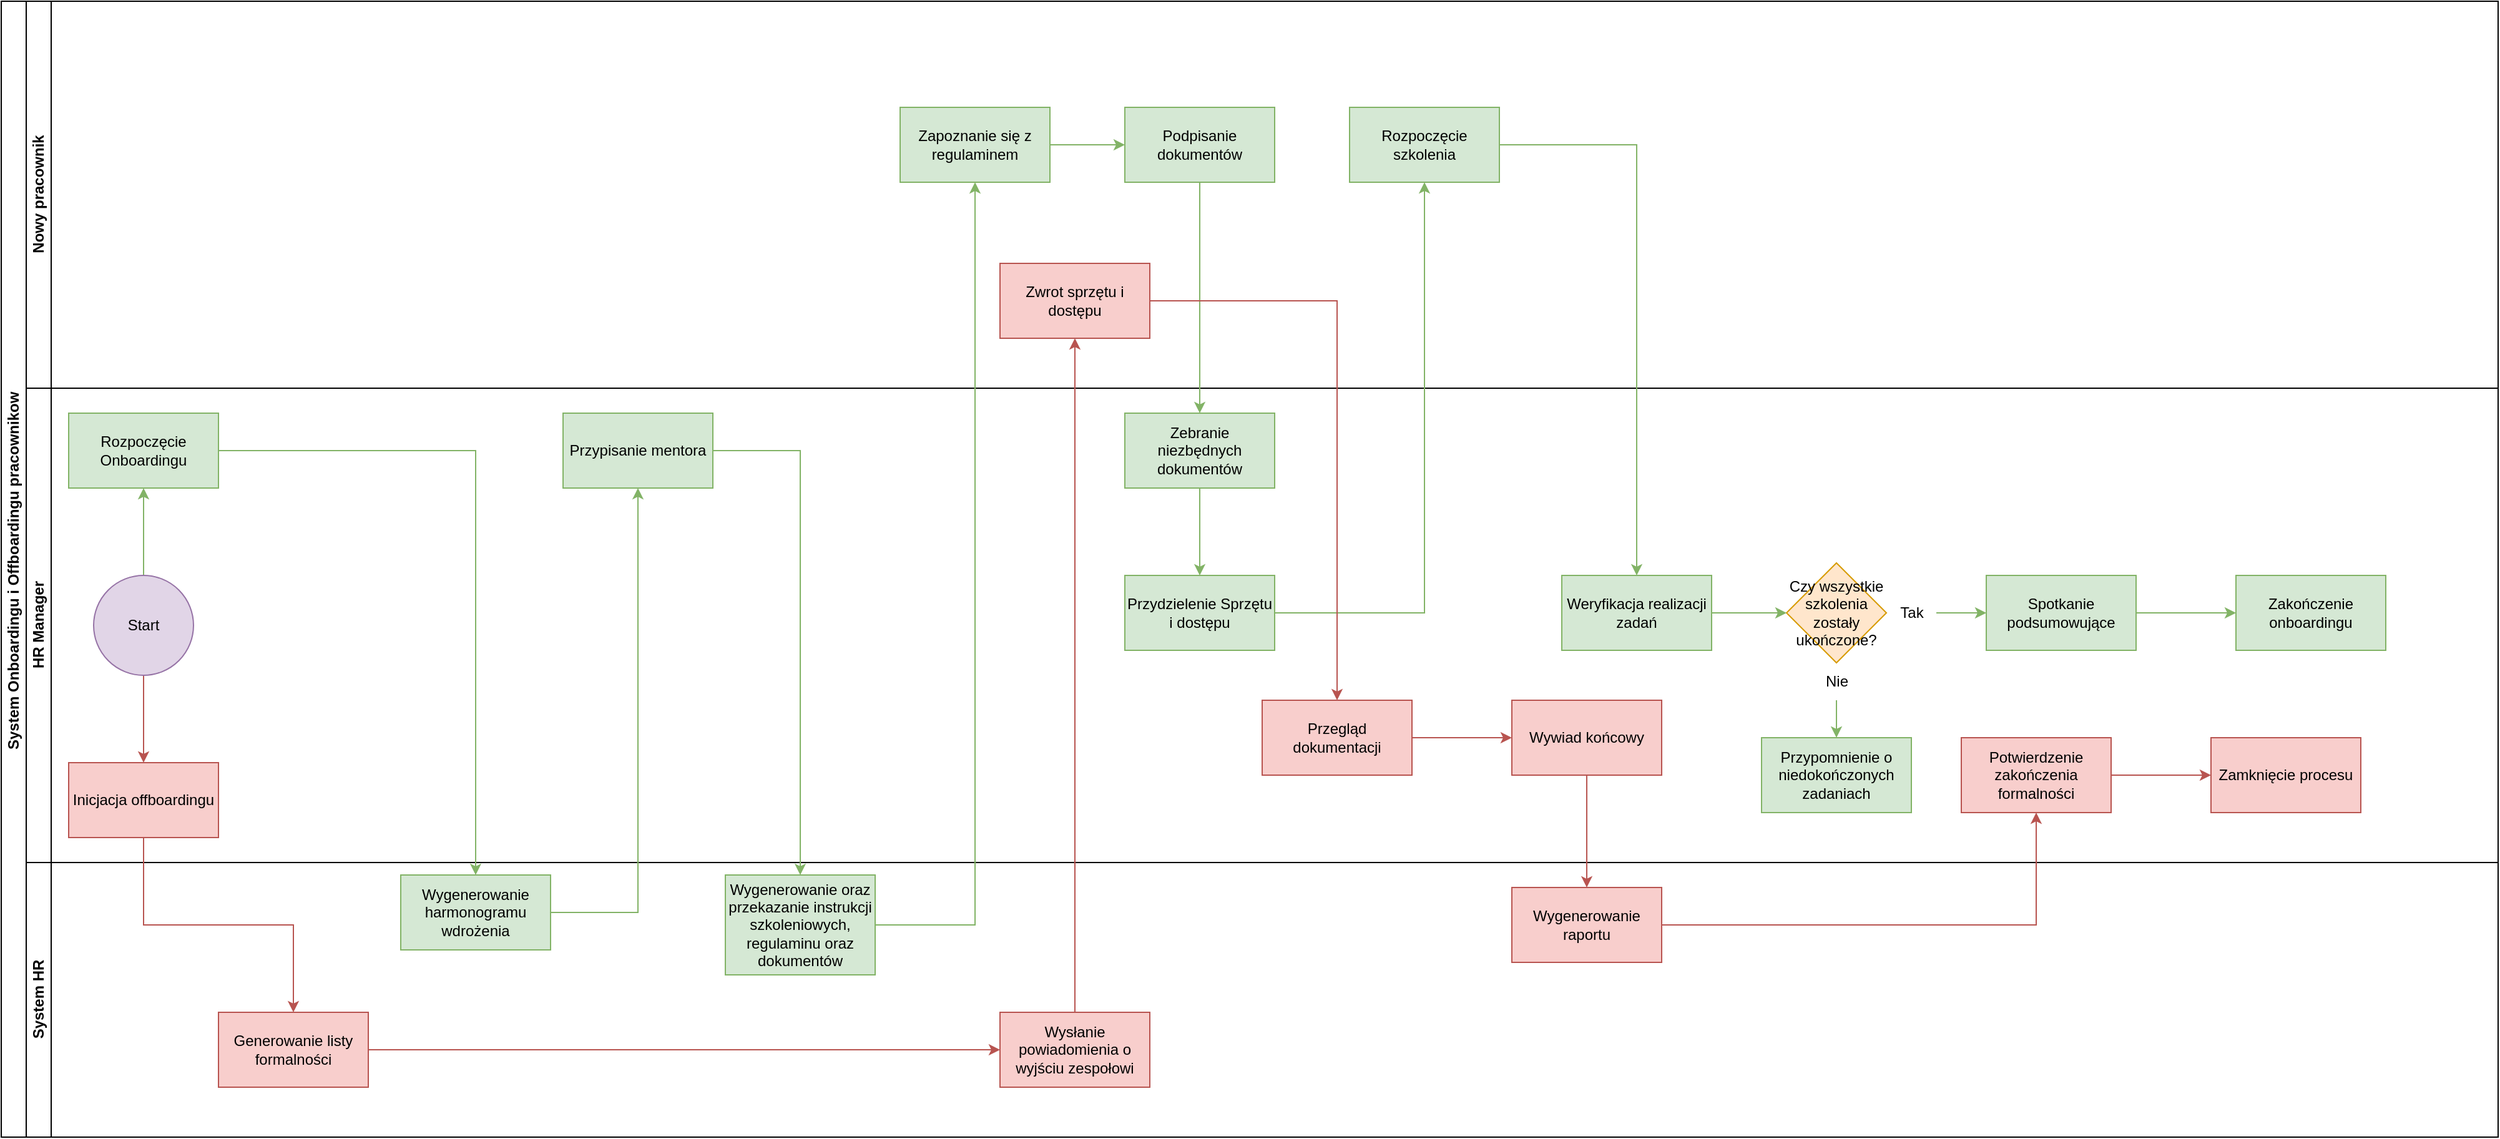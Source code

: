 <mxfile version="25.0.3">
  <diagram id="prtHgNgQTEPvFCAcTncT" name="Page-1">
    <mxGraphModel dx="1466" dy="803" grid="1" gridSize="10" guides="1" tooltips="1" connect="1" arrows="1" fold="1" page="1" pageScale="1" pageWidth="827" pageHeight="1169" math="0" shadow="0">
      <root>
        <mxCell id="0" />
        <mxCell id="1" parent="0" />
        <mxCell id="dNxyNK7c78bLwvsdeMH5-19" value="System Onboardingu i Offboardingu pracownikow&amp;nbsp;" style="swimlane;html=1;childLayout=stackLayout;resizeParent=1;resizeParentMax=0;horizontal=0;startSize=20;horizontalStack=0;" parent="1" vertex="1">
          <mxGeometry x="120" y="120" width="2000" height="910" as="geometry" />
        </mxCell>
        <mxCell id="dNxyNK7c78bLwvsdeMH5-20" value="Nowy pracownik" style="swimlane;html=1;startSize=20;horizontal=0;" parent="dNxyNK7c78bLwvsdeMH5-19" vertex="1">
          <mxGeometry x="20" width="1980" height="310" as="geometry" />
        </mxCell>
        <mxCell id="-8dVzBrvCep_-YA99INA-32" value="" style="edgeStyle=orthogonalEdgeStyle;rounded=0;orthogonalLoop=1;jettySize=auto;html=1;fillColor=#d5e8d4;strokeColor=#82b366;" edge="1" parent="dNxyNK7c78bLwvsdeMH5-20" source="-8dVzBrvCep_-YA99INA-7" target="-8dVzBrvCep_-YA99INA-31">
          <mxGeometry relative="1" as="geometry" />
        </mxCell>
        <mxCell id="-8dVzBrvCep_-YA99INA-7" value="Zapoznanie się z regulaminem" style="whiteSpace=wrap;html=1;fillColor=#d5e8d4;strokeColor=#82b366;" vertex="1" parent="dNxyNK7c78bLwvsdeMH5-20">
          <mxGeometry x="700" y="85" width="120" height="60" as="geometry" />
        </mxCell>
        <mxCell id="-8dVzBrvCep_-YA99INA-31" value="Podpisanie dokumentów" style="whiteSpace=wrap;html=1;fillColor=#d5e8d4;strokeColor=#82b366;" vertex="1" parent="dNxyNK7c78bLwvsdeMH5-20">
          <mxGeometry x="880" y="85" width="120" height="60" as="geometry" />
        </mxCell>
        <mxCell id="-8dVzBrvCep_-YA99INA-8" value="Rozpoczęcie szkolenia" style="whiteSpace=wrap;html=1;fillColor=#d5e8d4;strokeColor=#82b366;" vertex="1" parent="dNxyNK7c78bLwvsdeMH5-20">
          <mxGeometry x="1060" y="85" width="120" height="60" as="geometry" />
        </mxCell>
        <mxCell id="-8dVzBrvCep_-YA99INA-18" value="Zwrot sprzętu i dostępu" style="whiteSpace=wrap;html=1;fillColor=#f8cecc;strokeColor=#b85450;" vertex="1" parent="dNxyNK7c78bLwvsdeMH5-20">
          <mxGeometry x="780" y="210" width="120" height="60" as="geometry" />
        </mxCell>
        <mxCell id="dNxyNK7c78bLwvsdeMH5-21" value="HR Manager" style="swimlane;html=1;startSize=20;horizontal=0;" parent="dNxyNK7c78bLwvsdeMH5-19" vertex="1">
          <mxGeometry x="20" y="310" width="1980" height="380" as="geometry" />
        </mxCell>
        <mxCell id="-8dVzBrvCep_-YA99INA-1" value="Rozpoczęcie Onboardingu" style="whiteSpace=wrap;html=1;fillColor=#d5e8d4;strokeColor=#82b366;" vertex="1" parent="dNxyNK7c78bLwvsdeMH5-21">
          <mxGeometry x="34" y="20" width="120" height="60" as="geometry" />
        </mxCell>
        <mxCell id="-8dVzBrvCep_-YA99INA-15" value="Inicjacja offboardingu" style="whiteSpace=wrap;html=1;fillColor=#f8cecc;strokeColor=#b85450;" vertex="1" parent="dNxyNK7c78bLwvsdeMH5-21">
          <mxGeometry x="34" y="300" width="120" height="60" as="geometry" />
        </mxCell>
        <mxCell id="-8dVzBrvCep_-YA99INA-50" value="" style="edgeStyle=orthogonalEdgeStyle;rounded=0;orthogonalLoop=1;jettySize=auto;html=1;fillColor=#f8cecc;strokeColor=#b85450;" edge="1" parent="dNxyNK7c78bLwvsdeMH5-21" source="-8dVzBrvCep_-YA99INA-24" target="-8dVzBrvCep_-YA99INA-15">
          <mxGeometry relative="1" as="geometry" />
        </mxCell>
        <mxCell id="-8dVzBrvCep_-YA99INA-51" value="" style="edgeStyle=orthogonalEdgeStyle;rounded=0;orthogonalLoop=1;jettySize=auto;html=1;fillColor=#d5e8d4;strokeColor=#82b366;" edge="1" parent="dNxyNK7c78bLwvsdeMH5-21" source="-8dVzBrvCep_-YA99INA-24" target="-8dVzBrvCep_-YA99INA-1">
          <mxGeometry relative="1" as="geometry" />
        </mxCell>
        <mxCell id="-8dVzBrvCep_-YA99INA-24" value="Start" style="ellipse;whiteSpace=wrap;html=1;fillColor=#e1d5e7;strokeColor=#9673a6;" vertex="1" parent="dNxyNK7c78bLwvsdeMH5-21">
          <mxGeometry x="54" y="150" width="80" height="80" as="geometry" />
        </mxCell>
        <mxCell id="-8dVzBrvCep_-YA99INA-3" value="Przypisanie mentora" style="whiteSpace=wrap;html=1;fillColor=#d5e8d4;strokeColor=#82b366;" vertex="1" parent="dNxyNK7c78bLwvsdeMH5-21">
          <mxGeometry x="430" y="20" width="120" height="60" as="geometry" />
        </mxCell>
        <mxCell id="-8dVzBrvCep_-YA99INA-34" value="" style="edgeStyle=orthogonalEdgeStyle;rounded=0;orthogonalLoop=1;jettySize=auto;html=1;fillColor=#d5e8d4;strokeColor=#82b366;" edge="1" parent="dNxyNK7c78bLwvsdeMH5-21" source="-8dVzBrvCep_-YA99INA-9" target="-8dVzBrvCep_-YA99INA-11">
          <mxGeometry relative="1" as="geometry" />
        </mxCell>
        <mxCell id="-8dVzBrvCep_-YA99INA-9" value="Zebranie niezbędnych dokumentów" style="whiteSpace=wrap;html=1;fillColor=#d5e8d4;strokeColor=#82b366;" vertex="1" parent="dNxyNK7c78bLwvsdeMH5-21">
          <mxGeometry x="880" y="20" width="120" height="60" as="geometry" />
        </mxCell>
        <mxCell id="-8dVzBrvCep_-YA99INA-11" value="Przydzielenie Sprzętu i dostępu" style="whiteSpace=wrap;html=1;fillColor=#d5e8d4;strokeColor=#82b366;" vertex="1" parent="dNxyNK7c78bLwvsdeMH5-21">
          <mxGeometry x="880" y="150" width="120" height="60" as="geometry" />
        </mxCell>
        <mxCell id="-8dVzBrvCep_-YA99INA-37" value="Czy wszystkie szkolenia zostały ukończone?" style="rhombus;whiteSpace=wrap;html=1;fillColor=#ffe6cc;strokeColor=#d79b00;" vertex="1" parent="dNxyNK7c78bLwvsdeMH5-21">
          <mxGeometry x="1410" y="140" width="80" height="80" as="geometry" />
        </mxCell>
        <mxCell id="-8dVzBrvCep_-YA99INA-46" value="" style="edgeStyle=orthogonalEdgeStyle;rounded=0;orthogonalLoop=1;jettySize=auto;html=1;fillColor=#d5e8d4;strokeColor=#82b366;" edge="1" parent="dNxyNK7c78bLwvsdeMH5-21" source="-8dVzBrvCep_-YA99INA-39" target="-8dVzBrvCep_-YA99INA-13">
          <mxGeometry relative="1" as="geometry" />
        </mxCell>
        <mxCell id="-8dVzBrvCep_-YA99INA-39" value="Tak" style="text;html=1;align=center;verticalAlign=middle;resizable=0;points=[];autosize=1;strokeColor=none;fillColor=none;" vertex="1" parent="dNxyNK7c78bLwvsdeMH5-21">
          <mxGeometry x="1490" y="165" width="40" height="30" as="geometry" />
        </mxCell>
        <mxCell id="-8dVzBrvCep_-YA99INA-45" value="" style="edgeStyle=orthogonalEdgeStyle;rounded=0;orthogonalLoop=1;jettySize=auto;html=1;fillColor=#d5e8d4;strokeColor=#82b366;" edge="1" parent="dNxyNK7c78bLwvsdeMH5-21" source="-8dVzBrvCep_-YA99INA-40" target="-8dVzBrvCep_-YA99INA-44">
          <mxGeometry relative="1" as="geometry" />
        </mxCell>
        <mxCell id="-8dVzBrvCep_-YA99INA-40" value="Nie" style="text;html=1;align=center;verticalAlign=middle;resizable=0;points=[];autosize=1;strokeColor=none;fillColor=none;" vertex="1" parent="dNxyNK7c78bLwvsdeMH5-21">
          <mxGeometry x="1430" y="220" width="40" height="30" as="geometry" />
        </mxCell>
        <mxCell id="-8dVzBrvCep_-YA99INA-43" value="" style="edgeStyle=orthogonalEdgeStyle;rounded=0;orthogonalLoop=1;jettySize=auto;html=1;fillColor=#d5e8d4;strokeColor=#82b366;" edge="1" parent="dNxyNK7c78bLwvsdeMH5-21" source="-8dVzBrvCep_-YA99INA-12" target="-8dVzBrvCep_-YA99INA-37">
          <mxGeometry relative="1" as="geometry" />
        </mxCell>
        <mxCell id="-8dVzBrvCep_-YA99INA-12" value="Weryfikacja realizacji zadań" style="whiteSpace=wrap;html=1;fillColor=#d5e8d4;strokeColor=#82b366;" vertex="1" parent="dNxyNK7c78bLwvsdeMH5-21">
          <mxGeometry x="1230" y="150" width="120" height="60" as="geometry" />
        </mxCell>
        <mxCell id="-8dVzBrvCep_-YA99INA-44" value="Przypomnienie o niedokończonych zadaniach" style="whiteSpace=wrap;html=1;fillColor=#d5e8d4;strokeColor=#82b366;" vertex="1" parent="dNxyNK7c78bLwvsdeMH5-21">
          <mxGeometry x="1390" y="280" width="120" height="60" as="geometry" />
        </mxCell>
        <mxCell id="-8dVzBrvCep_-YA99INA-47" value="" style="edgeStyle=orthogonalEdgeStyle;rounded=0;orthogonalLoop=1;jettySize=auto;html=1;fillColor=#d5e8d4;strokeColor=#82b366;" edge="1" parent="dNxyNK7c78bLwvsdeMH5-21" source="-8dVzBrvCep_-YA99INA-13" target="-8dVzBrvCep_-YA99INA-14">
          <mxGeometry relative="1" as="geometry" />
        </mxCell>
        <mxCell id="-8dVzBrvCep_-YA99INA-13" value="Spotkanie podsumowujące" style="whiteSpace=wrap;html=1;fillColor=#d5e8d4;strokeColor=#82b366;" vertex="1" parent="dNxyNK7c78bLwvsdeMH5-21">
          <mxGeometry x="1570" y="150" width="120" height="60" as="geometry" />
        </mxCell>
        <mxCell id="-8dVzBrvCep_-YA99INA-14" value="Zakończenie onboardingu" style="whiteSpace=wrap;html=1;fillColor=#d5e8d4;strokeColor=#82b366;" vertex="1" parent="dNxyNK7c78bLwvsdeMH5-21">
          <mxGeometry x="1770" y="150" width="120" height="60" as="geometry" />
        </mxCell>
        <mxCell id="-8dVzBrvCep_-YA99INA-66" value="" style="edgeStyle=orthogonalEdgeStyle;rounded=0;orthogonalLoop=1;jettySize=auto;html=1;fillColor=#f8cecc;strokeColor=#b85450;" edge="1" parent="dNxyNK7c78bLwvsdeMH5-21" source="-8dVzBrvCep_-YA99INA-19" target="-8dVzBrvCep_-YA99INA-20">
          <mxGeometry relative="1" as="geometry" />
        </mxCell>
        <mxCell id="-8dVzBrvCep_-YA99INA-19" value="Przegląd dokumentacji" style="whiteSpace=wrap;html=1;fillColor=#f8cecc;strokeColor=#b85450;" vertex="1" parent="dNxyNK7c78bLwvsdeMH5-21">
          <mxGeometry x="990" y="250" width="120" height="60" as="geometry" />
        </mxCell>
        <mxCell id="-8dVzBrvCep_-YA99INA-20" value="Wywiad końcowy" style="whiteSpace=wrap;html=1;fillColor=#f8cecc;strokeColor=#b85450;" vertex="1" parent="dNxyNK7c78bLwvsdeMH5-21">
          <mxGeometry x="1190" y="250" width="120" height="60" as="geometry" />
        </mxCell>
        <mxCell id="-8dVzBrvCep_-YA99INA-69" value="" style="edgeStyle=orthogonalEdgeStyle;rounded=0;orthogonalLoop=1;jettySize=auto;html=1;fillColor=#f8cecc;strokeColor=#b85450;" edge="1" parent="dNxyNK7c78bLwvsdeMH5-21" source="-8dVzBrvCep_-YA99INA-22" target="-8dVzBrvCep_-YA99INA-23">
          <mxGeometry relative="1" as="geometry" />
        </mxCell>
        <mxCell id="-8dVzBrvCep_-YA99INA-22" value="Potwierdzenie zakończenia formalności" style="whiteSpace=wrap;html=1;fillColor=#f8cecc;strokeColor=#b85450;" vertex="1" parent="dNxyNK7c78bLwvsdeMH5-21">
          <mxGeometry x="1550" y="280" width="120" height="60" as="geometry" />
        </mxCell>
        <mxCell id="-8dVzBrvCep_-YA99INA-23" value="Zamknięcie procesu" style="whiteSpace=wrap;html=1;fillColor=#f8cecc;strokeColor=#b85450;" vertex="1" parent="dNxyNK7c78bLwvsdeMH5-21">
          <mxGeometry x="1750" y="280" width="120" height="60" as="geometry" />
        </mxCell>
        <mxCell id="dNxyNK7c78bLwvsdeMH5-22" value="System HR" style="swimlane;html=1;startSize=20;horizontal=0;" parent="dNxyNK7c78bLwvsdeMH5-19" vertex="1">
          <mxGeometry x="20" y="690" width="1980" height="220" as="geometry" />
        </mxCell>
        <mxCell id="-8dVzBrvCep_-YA99INA-2" value="Wygenerowanie harmonogramu wdrożenia" style="whiteSpace=wrap;html=1;fillColor=#d5e8d4;strokeColor=#82b366;" vertex="1" parent="dNxyNK7c78bLwvsdeMH5-22">
          <mxGeometry x="300" y="10" width="120" height="60" as="geometry" />
        </mxCell>
        <mxCell id="-8dVzBrvCep_-YA99INA-4" value="Wygenerowanie oraz przekazanie instrukcji szkoleniowych, regulaminu oraz dokumentów" style="whiteSpace=wrap;html=1;fillColor=#d5e8d4;strokeColor=#82b366;" vertex="1" parent="dNxyNK7c78bLwvsdeMH5-22">
          <mxGeometry x="560" y="10" width="120" height="80" as="geometry" />
        </mxCell>
        <mxCell id="-8dVzBrvCep_-YA99INA-49" value="" style="edgeStyle=orthogonalEdgeStyle;rounded=0;orthogonalLoop=1;jettySize=auto;html=1;fillColor=#f8cecc;strokeColor=#b85450;" edge="1" parent="dNxyNK7c78bLwvsdeMH5-22" source="-8dVzBrvCep_-YA99INA-16" target="-8dVzBrvCep_-YA99INA-17">
          <mxGeometry relative="1" as="geometry" />
        </mxCell>
        <mxCell id="-8dVzBrvCep_-YA99INA-16" value="Generowanie listy formalności" style="whiteSpace=wrap;html=1;fillColor=#f8cecc;strokeColor=#b85450;" vertex="1" parent="dNxyNK7c78bLwvsdeMH5-22">
          <mxGeometry x="154" y="120" width="120" height="60" as="geometry" />
        </mxCell>
        <mxCell id="-8dVzBrvCep_-YA99INA-17" value="Wysłanie powiadomienia o wyjściu zespołowi" style="whiteSpace=wrap;html=1;fillColor=#f8cecc;strokeColor=#b85450;" vertex="1" parent="dNxyNK7c78bLwvsdeMH5-22">
          <mxGeometry x="780" y="120" width="120" height="60" as="geometry" />
        </mxCell>
        <mxCell id="-8dVzBrvCep_-YA99INA-21" value="Wygenerowanie raportu" style="whiteSpace=wrap;html=1;fillColor=#f8cecc;strokeColor=#b85450;" vertex="1" parent="dNxyNK7c78bLwvsdeMH5-22">
          <mxGeometry x="1190" y="20" width="120" height="60" as="geometry" />
        </mxCell>
        <mxCell id="-8dVzBrvCep_-YA99INA-27" value="" style="edgeStyle=orthogonalEdgeStyle;rounded=0;orthogonalLoop=1;jettySize=auto;html=1;fillColor=#d5e8d4;strokeColor=#82b366;" edge="1" parent="dNxyNK7c78bLwvsdeMH5-19" source="-8dVzBrvCep_-YA99INA-1" target="-8dVzBrvCep_-YA99INA-2">
          <mxGeometry relative="1" as="geometry" />
        </mxCell>
        <mxCell id="-8dVzBrvCep_-YA99INA-28" value="" style="edgeStyle=orthogonalEdgeStyle;rounded=0;orthogonalLoop=1;jettySize=auto;html=1;fillColor=#d5e8d4;strokeColor=#82b366;" edge="1" parent="dNxyNK7c78bLwvsdeMH5-19" source="-8dVzBrvCep_-YA99INA-2" target="-8dVzBrvCep_-YA99INA-3">
          <mxGeometry relative="1" as="geometry" />
        </mxCell>
        <mxCell id="-8dVzBrvCep_-YA99INA-29" value="" style="edgeStyle=orthogonalEdgeStyle;rounded=0;orthogonalLoop=1;jettySize=auto;html=1;fillColor=#d5e8d4;strokeColor=#82b366;" edge="1" parent="dNxyNK7c78bLwvsdeMH5-19" source="-8dVzBrvCep_-YA99INA-3" target="-8dVzBrvCep_-YA99INA-4">
          <mxGeometry relative="1" as="geometry" />
        </mxCell>
        <mxCell id="-8dVzBrvCep_-YA99INA-30" value="" style="edgeStyle=orthogonalEdgeStyle;rounded=0;orthogonalLoop=1;jettySize=auto;html=1;fillColor=#d5e8d4;strokeColor=#82b366;" edge="1" parent="dNxyNK7c78bLwvsdeMH5-19" source="-8dVzBrvCep_-YA99INA-4" target="-8dVzBrvCep_-YA99INA-7">
          <mxGeometry relative="1" as="geometry" />
        </mxCell>
        <mxCell id="-8dVzBrvCep_-YA99INA-33" value="" style="edgeStyle=orthogonalEdgeStyle;rounded=0;orthogonalLoop=1;jettySize=auto;html=1;fillColor=#d5e8d4;strokeColor=#82b366;" edge="1" parent="dNxyNK7c78bLwvsdeMH5-19" source="-8dVzBrvCep_-YA99INA-31" target="-8dVzBrvCep_-YA99INA-9">
          <mxGeometry relative="1" as="geometry" />
        </mxCell>
        <mxCell id="-8dVzBrvCep_-YA99INA-35" value="" style="edgeStyle=orthogonalEdgeStyle;rounded=0;orthogonalLoop=1;jettySize=auto;html=1;fillColor=#d5e8d4;strokeColor=#82b366;" edge="1" parent="dNxyNK7c78bLwvsdeMH5-19" source="-8dVzBrvCep_-YA99INA-11" target="-8dVzBrvCep_-YA99INA-8">
          <mxGeometry relative="1" as="geometry" />
        </mxCell>
        <mxCell id="-8dVzBrvCep_-YA99INA-42" value="" style="edgeStyle=orthogonalEdgeStyle;rounded=0;orthogonalLoop=1;jettySize=auto;html=1;fillColor=#d5e8d4;strokeColor=#82b366;" edge="1" parent="dNxyNK7c78bLwvsdeMH5-19" source="-8dVzBrvCep_-YA99INA-8" target="-8dVzBrvCep_-YA99INA-12">
          <mxGeometry relative="1" as="geometry" />
        </mxCell>
        <mxCell id="-8dVzBrvCep_-YA99INA-48" value="" style="edgeStyle=orthogonalEdgeStyle;rounded=0;orthogonalLoop=1;jettySize=auto;html=1;fillColor=#f8cecc;strokeColor=#b85450;" edge="1" parent="dNxyNK7c78bLwvsdeMH5-19" source="-8dVzBrvCep_-YA99INA-15" target="-8dVzBrvCep_-YA99INA-16">
          <mxGeometry relative="1" as="geometry" />
        </mxCell>
        <mxCell id="-8dVzBrvCep_-YA99INA-52" value="" style="edgeStyle=none;orthogonalLoop=1;jettySize=auto;html=1;rounded=0;exitX=0.5;exitY=0;exitDx=0;exitDy=0;entryX=0.5;entryY=1;entryDx=0;entryDy=0;fillColor=#f8cecc;strokeColor=#b85450;" edge="1" parent="dNxyNK7c78bLwvsdeMH5-19" source="-8dVzBrvCep_-YA99INA-17" target="-8dVzBrvCep_-YA99INA-18">
          <mxGeometry width="100" relative="1" as="geometry">
            <mxPoint x="810" y="740" as="sourcePoint" />
            <mxPoint x="910" y="740" as="targetPoint" />
            <Array as="points" />
          </mxGeometry>
        </mxCell>
        <mxCell id="-8dVzBrvCep_-YA99INA-53" value="" style="edgeStyle=orthogonalEdgeStyle;rounded=0;orthogonalLoop=1;jettySize=auto;html=1;fillColor=#f8cecc;strokeColor=#b85450;" edge="1" parent="dNxyNK7c78bLwvsdeMH5-19" source="-8dVzBrvCep_-YA99INA-18" target="-8dVzBrvCep_-YA99INA-19">
          <mxGeometry relative="1" as="geometry" />
        </mxCell>
        <mxCell id="-8dVzBrvCep_-YA99INA-67" value="" style="edgeStyle=orthogonalEdgeStyle;rounded=0;orthogonalLoop=1;jettySize=auto;html=1;fillColor=#f8cecc;strokeColor=#b85450;" edge="1" parent="dNxyNK7c78bLwvsdeMH5-19" source="-8dVzBrvCep_-YA99INA-20" target="-8dVzBrvCep_-YA99INA-21">
          <mxGeometry relative="1" as="geometry" />
        </mxCell>
        <mxCell id="-8dVzBrvCep_-YA99INA-68" value="" style="edgeStyle=orthogonalEdgeStyle;rounded=0;orthogonalLoop=1;jettySize=auto;html=1;fillColor=#f8cecc;strokeColor=#b85450;" edge="1" parent="dNxyNK7c78bLwvsdeMH5-19" source="-8dVzBrvCep_-YA99INA-21" target="-8dVzBrvCep_-YA99INA-22">
          <mxGeometry relative="1" as="geometry" />
        </mxCell>
      </root>
    </mxGraphModel>
  </diagram>
</mxfile>
